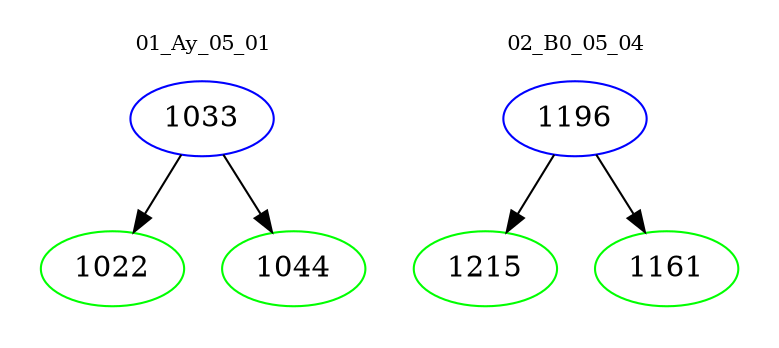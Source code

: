 digraph{
subgraph cluster_0 {
color = white
label = "01_Ay_05_01";
fontsize=10;
T0_1033 [label="1033", color="blue"]
T0_1033 -> T0_1022 [color="black"]
T0_1022 [label="1022", color="green"]
T0_1033 -> T0_1044 [color="black"]
T0_1044 [label="1044", color="green"]
}
subgraph cluster_1 {
color = white
label = "02_B0_05_04";
fontsize=10;
T1_1196 [label="1196", color="blue"]
T1_1196 -> T1_1215 [color="black"]
T1_1215 [label="1215", color="green"]
T1_1196 -> T1_1161 [color="black"]
T1_1161 [label="1161", color="green"]
}
}
